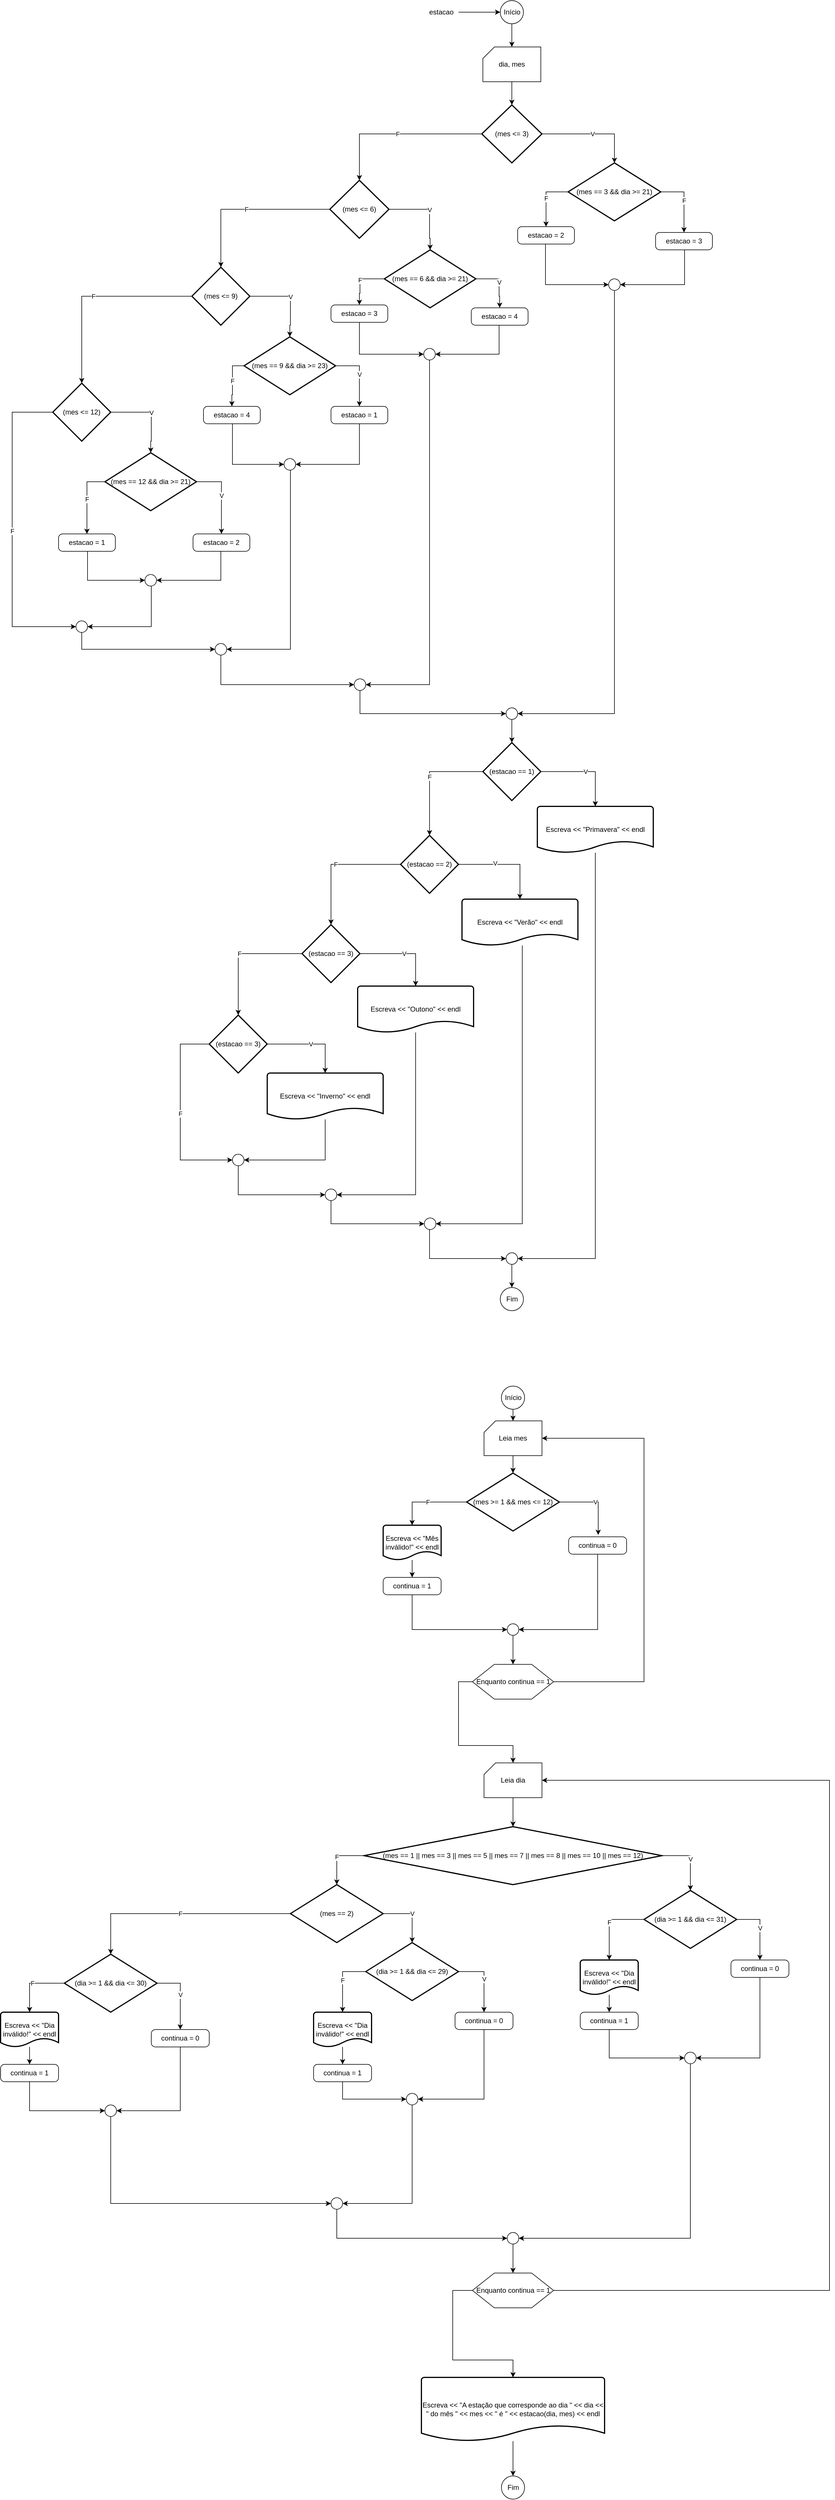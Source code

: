 <mxfile version="18.1.3" type="device"><diagram id="sGQNm37y4zjOrP0_KJq3" name="Página-1"><mxGraphModel dx="2389" dy="728" grid="1" gridSize="10" guides="1" tooltips="1" connect="1" arrows="1" fold="1" page="1" pageScale="1" pageWidth="827" pageHeight="1169" math="0" shadow="0"><root><mxCell id="0"/><mxCell id="1" parent="0"/><mxCell id="ELP5zqJg4Pqi_JSCuien-7" value="" style="edgeStyle=orthogonalEdgeStyle;rounded=0;orthogonalLoop=1;jettySize=auto;html=1;" edge="1" parent="1" source="ELP5zqJg4Pqi_JSCuien-1" target="ELP5zqJg4Pqi_JSCuien-4"><mxGeometry relative="1" as="geometry"/></mxCell><mxCell id="ELP5zqJg4Pqi_JSCuien-1" value="Início" style="verticalLabelPosition=middle;verticalAlign=middle;html=1;shape=mxgraph.flowchart.on-page_reference;labelPosition=center;align=center;" vertex="1" parent="1"><mxGeometry x="564" y="2450" width="40" height="40" as="geometry"/></mxCell><mxCell id="ELP5zqJg4Pqi_JSCuien-12" value="" style="edgeStyle=orthogonalEdgeStyle;rounded=0;orthogonalLoop=1;jettySize=auto;html=1;" edge="1" parent="1" source="ELP5zqJg4Pqi_JSCuien-4" target="ELP5zqJg4Pqi_JSCuien-11"><mxGeometry relative="1" as="geometry"/></mxCell><mxCell id="ELP5zqJg4Pqi_JSCuien-4" value="Leia mes" style="verticalLabelPosition=middle;verticalAlign=middle;html=1;shape=card;whiteSpace=wrap;size=20;arcSize=12;labelPosition=center;align=center;" vertex="1" parent="1"><mxGeometry x="534" y="2510" width="100" height="60" as="geometry"/></mxCell><mxCell id="ELP5zqJg4Pqi_JSCuien-29" value="V" style="edgeStyle=orthogonalEdgeStyle;rounded=0;orthogonalLoop=1;jettySize=auto;html=1;entryX=0.5;entryY=0;entryDx=0;entryDy=0;entryPerimeter=0;" edge="1" parent="1" source="ELP5zqJg4Pqi_JSCuien-5" target="ELP5zqJg4Pqi_JSCuien-28"><mxGeometry relative="1" as="geometry"><Array as="points"><mxPoint x="890" y="3260"/></Array></mxGeometry></mxCell><mxCell id="ELP5zqJg4Pqi_JSCuien-41" value="F" style="edgeStyle=orthogonalEdgeStyle;rounded=0;orthogonalLoop=1;jettySize=auto;html=1;entryX=0.5;entryY=0;entryDx=0;entryDy=0;entryPerimeter=0;" edge="1" parent="1" source="ELP5zqJg4Pqi_JSCuien-5" target="ELP5zqJg4Pqi_JSCuien-40"><mxGeometry relative="1" as="geometry"><Array as="points"><mxPoint x="280" y="3260"/></Array></mxGeometry></mxCell><mxCell id="ELP5zqJg4Pqi_JSCuien-5" value="(mes == 1 || mes == 3 || mes == 5 || mes == 7 || mes == 8 || mes == 10 || mes == 12)" style="strokeWidth=2;html=1;shape=mxgraph.flowchart.decision;whiteSpace=wrap;" vertex="1" parent="1"><mxGeometry x="327" y="3210" width="514" height="100" as="geometry"/></mxCell><mxCell id="ELP5zqJg4Pqi_JSCuien-14" value="F" style="edgeStyle=orthogonalEdgeStyle;rounded=0;orthogonalLoop=1;jettySize=auto;html=1;entryX=0.5;entryY=0;entryDx=0;entryDy=0;entryPerimeter=0;" edge="1" parent="1" source="ELP5zqJg4Pqi_JSCuien-11" target="ELP5zqJg4Pqi_JSCuien-13"><mxGeometry relative="1" as="geometry"/></mxCell><mxCell id="ELP5zqJg4Pqi_JSCuien-18" value="V" style="edgeStyle=orthogonalEdgeStyle;rounded=0;orthogonalLoop=1;jettySize=auto;html=1;entryX=0.51;entryY=-0.11;entryDx=0;entryDy=0;entryPerimeter=0;" edge="1" parent="1" source="ELP5zqJg4Pqi_JSCuien-11" target="ELP5zqJg4Pqi_JSCuien-17"><mxGeometry relative="1" as="geometry"/></mxCell><mxCell id="ELP5zqJg4Pqi_JSCuien-11" value="(mes &amp;gt;= 1 &amp;amp;&amp;amp; mes &amp;lt;= 12)" style="strokeWidth=2;html=1;shape=mxgraph.flowchart.decision;whiteSpace=wrap;" vertex="1" parent="1"><mxGeometry x="504" y="2600" width="160" height="100" as="geometry"/></mxCell><mxCell id="ELP5zqJg4Pqi_JSCuien-16" value="" style="edgeStyle=orthogonalEdgeStyle;rounded=0;orthogonalLoop=1;jettySize=auto;html=1;" edge="1" parent="1" source="ELP5zqJg4Pqi_JSCuien-13" target="ELP5zqJg4Pqi_JSCuien-15"><mxGeometry relative="1" as="geometry"/></mxCell><mxCell id="ELP5zqJg4Pqi_JSCuien-13" value="Escreva &amp;lt;&amp;lt; &quot;Mês inválido!&quot; &amp;lt;&amp;lt; endl" style="strokeWidth=2;html=1;shape=mxgraph.flowchart.document2;whiteSpace=wrap;size=0.25;" vertex="1" parent="1"><mxGeometry x="360" y="2690" width="100" height="60" as="geometry"/></mxCell><mxCell id="ELP5zqJg4Pqi_JSCuien-20" style="edgeStyle=orthogonalEdgeStyle;rounded=0;orthogonalLoop=1;jettySize=auto;html=1;entryX=0;entryY=0.5;entryDx=0;entryDy=0;entryPerimeter=0;" edge="1" parent="1" source="ELP5zqJg4Pqi_JSCuien-15" target="ELP5zqJg4Pqi_JSCuien-19"><mxGeometry relative="1" as="geometry"><Array as="points"><mxPoint x="410" y="2870"/></Array></mxGeometry></mxCell><mxCell id="ELP5zqJg4Pqi_JSCuien-15" value="continua = 1" style="rounded=1;whiteSpace=wrap;html=1;absoluteArcSize=1;arcSize=14;strokeWidth=1;" vertex="1" parent="1"><mxGeometry x="360" y="2780" width="100" height="30" as="geometry"/></mxCell><mxCell id="ELP5zqJg4Pqi_JSCuien-21" style="edgeStyle=orthogonalEdgeStyle;rounded=0;orthogonalLoop=1;jettySize=auto;html=1;entryX=1;entryY=0.5;entryDx=0;entryDy=0;entryPerimeter=0;" edge="1" parent="1" source="ELP5zqJg4Pqi_JSCuien-17" target="ELP5zqJg4Pqi_JSCuien-19"><mxGeometry relative="1" as="geometry"><Array as="points"><mxPoint x="730" y="2870"/></Array></mxGeometry></mxCell><mxCell id="ELP5zqJg4Pqi_JSCuien-17" value="continua = 0" style="rounded=1;whiteSpace=wrap;html=1;absoluteArcSize=1;arcSize=14;strokeWidth=1;" vertex="1" parent="1"><mxGeometry x="680" y="2710" width="100" height="30" as="geometry"/></mxCell><mxCell id="ELP5zqJg4Pqi_JSCuien-23" value="" style="edgeStyle=orthogonalEdgeStyle;rounded=0;orthogonalLoop=1;jettySize=auto;html=1;" edge="1" parent="1" source="ELP5zqJg4Pqi_JSCuien-19" target="ELP5zqJg4Pqi_JSCuien-22"><mxGeometry relative="1" as="geometry"/></mxCell><mxCell id="ELP5zqJg4Pqi_JSCuien-19" value="" style="verticalLabelPosition=bottom;verticalAlign=top;html=1;shape=mxgraph.flowchart.on-page_reference;" vertex="1" parent="1"><mxGeometry x="574" y="2860" width="20" height="20" as="geometry"/></mxCell><mxCell id="ELP5zqJg4Pqi_JSCuien-24" style="edgeStyle=orthogonalEdgeStyle;rounded=0;orthogonalLoop=1;jettySize=auto;html=1;entryX=1;entryY=0.5;entryDx=0;entryDy=0;entryPerimeter=0;" edge="1" parent="1" source="ELP5zqJg4Pqi_JSCuien-22" target="ELP5zqJg4Pqi_JSCuien-4"><mxGeometry relative="1" as="geometry"><Array as="points"><mxPoint x="810" y="2960"/><mxPoint x="810" y="2540"/></Array></mxGeometry></mxCell><mxCell id="ELP5zqJg4Pqi_JSCuien-26" style="edgeStyle=orthogonalEdgeStyle;rounded=0;orthogonalLoop=1;jettySize=auto;html=1;entryX=0.5;entryY=0;entryDx=0;entryDy=0;entryPerimeter=0;" edge="1" parent="1" source="ELP5zqJg4Pqi_JSCuien-22" target="ELP5zqJg4Pqi_JSCuien-25"><mxGeometry relative="1" as="geometry"><Array as="points"><mxPoint x="490" y="2960"/><mxPoint x="490" y="3070"/><mxPoint x="584" y="3070"/></Array></mxGeometry></mxCell><mxCell id="ELP5zqJg4Pqi_JSCuien-22" value="Enquanto continua == 1" style="verticalLabelPosition=middle;verticalAlign=middle;html=1;shape=hexagon;perimeter=hexagonPerimeter2;arcSize=6;size=0.27;labelPosition=center;align=center;" vertex="1" parent="1"><mxGeometry x="514" y="2930" width="140" height="60" as="geometry"/></mxCell><mxCell id="ELP5zqJg4Pqi_JSCuien-27" value="" style="edgeStyle=orthogonalEdgeStyle;rounded=0;orthogonalLoop=1;jettySize=auto;html=1;" edge="1" parent="1" source="ELP5zqJg4Pqi_JSCuien-25" target="ELP5zqJg4Pqi_JSCuien-5"><mxGeometry relative="1" as="geometry"/></mxCell><mxCell id="ELP5zqJg4Pqi_JSCuien-25" value="Leia dia" style="verticalLabelPosition=middle;verticalAlign=middle;html=1;shape=card;whiteSpace=wrap;size=20;arcSize=12;labelPosition=center;align=center;" vertex="1" parent="1"><mxGeometry x="534" y="3100" width="100" height="60" as="geometry"/></mxCell><mxCell id="ELP5zqJg4Pqi_JSCuien-35" value="V" style="edgeStyle=orthogonalEdgeStyle;rounded=0;orthogonalLoop=1;jettySize=auto;html=1;entryX=0.5;entryY=0;entryDx=0;entryDy=0;" edge="1" parent="1" source="ELP5zqJg4Pqi_JSCuien-28" target="ELP5zqJg4Pqi_JSCuien-34"><mxGeometry relative="1" as="geometry"><Array as="points"><mxPoint x="1010" y="3370"/></Array></mxGeometry></mxCell><mxCell id="ELP5zqJg4Pqi_JSCuien-36" value="F" style="edgeStyle=orthogonalEdgeStyle;rounded=0;orthogonalLoop=1;jettySize=auto;html=1;entryX=0.5;entryY=0;entryDx=0;entryDy=0;entryPerimeter=0;" edge="1" parent="1" source="ELP5zqJg4Pqi_JSCuien-28" target="ELP5zqJg4Pqi_JSCuien-30"><mxGeometry relative="1" as="geometry"/></mxCell><mxCell id="ELP5zqJg4Pqi_JSCuien-28" value="(dia &amp;gt;= 1 &amp;amp;&amp;amp; dia &amp;lt;= 31)" style="strokeWidth=2;html=1;shape=mxgraph.flowchart.decision;whiteSpace=wrap;" vertex="1" parent="1"><mxGeometry x="810" y="3320" width="160" height="100" as="geometry"/></mxCell><mxCell id="ELP5zqJg4Pqi_JSCuien-33" value="" style="edgeStyle=orthogonalEdgeStyle;rounded=0;orthogonalLoop=1;jettySize=auto;html=1;" edge="1" parent="1" source="ELP5zqJg4Pqi_JSCuien-30" target="ELP5zqJg4Pqi_JSCuien-32"><mxGeometry relative="1" as="geometry"/></mxCell><mxCell id="ELP5zqJg4Pqi_JSCuien-30" value="Escreva &amp;lt;&amp;lt; &quot;Dia inválido!&quot; &amp;lt;&amp;lt; endl" style="strokeWidth=2;html=1;shape=mxgraph.flowchart.document2;whiteSpace=wrap;size=0.25;" vertex="1" parent="1"><mxGeometry x="700" y="3440" width="100" height="60" as="geometry"/></mxCell><mxCell id="ELP5zqJg4Pqi_JSCuien-38" style="edgeStyle=orthogonalEdgeStyle;rounded=0;orthogonalLoop=1;jettySize=auto;html=1;entryX=0;entryY=0.5;entryDx=0;entryDy=0;entryPerimeter=0;" edge="1" parent="1" source="ELP5zqJg4Pqi_JSCuien-32" target="ELP5zqJg4Pqi_JSCuien-37"><mxGeometry relative="1" as="geometry"><Array as="points"><mxPoint x="750" y="3609"/></Array></mxGeometry></mxCell><mxCell id="ELP5zqJg4Pqi_JSCuien-32" value="continua = 1" style="rounded=1;whiteSpace=wrap;html=1;absoluteArcSize=1;arcSize=14;strokeWidth=1;" vertex="1" parent="1"><mxGeometry x="700" y="3530" width="100" height="30" as="geometry"/></mxCell><mxCell id="ELP5zqJg4Pqi_JSCuien-39" style="edgeStyle=orthogonalEdgeStyle;rounded=0;orthogonalLoop=1;jettySize=auto;html=1;entryX=1;entryY=0.5;entryDx=0;entryDy=0;entryPerimeter=0;" edge="1" parent="1" source="ELP5zqJg4Pqi_JSCuien-34" target="ELP5zqJg4Pqi_JSCuien-37"><mxGeometry relative="1" as="geometry"><Array as="points"><mxPoint x="1010" y="3609"/></Array></mxGeometry></mxCell><mxCell id="ELP5zqJg4Pqi_JSCuien-34" value="continua = 0" style="rounded=1;whiteSpace=wrap;html=1;absoluteArcSize=1;arcSize=14;strokeWidth=1;" vertex="1" parent="1"><mxGeometry x="960" y="3440" width="100" height="30" as="geometry"/></mxCell><mxCell id="ELP5zqJg4Pqi_JSCuien-71" style="edgeStyle=orthogonalEdgeStyle;rounded=0;orthogonalLoop=1;jettySize=auto;html=1;entryX=1;entryY=0.5;entryDx=0;entryDy=0;entryPerimeter=0;" edge="1" parent="1" source="ELP5zqJg4Pqi_JSCuien-37" target="ELP5zqJg4Pqi_JSCuien-70"><mxGeometry relative="1" as="geometry"><Array as="points"><mxPoint x="890" y="3920"/></Array></mxGeometry></mxCell><mxCell id="ELP5zqJg4Pqi_JSCuien-37" value="" style="verticalLabelPosition=bottom;verticalAlign=top;html=1;shape=mxgraph.flowchart.on-page_reference;" vertex="1" parent="1"><mxGeometry x="880" y="3599" width="20" height="20" as="geometry"/></mxCell><mxCell id="ELP5zqJg4Pqi_JSCuien-43" value="V" style="edgeStyle=orthogonalEdgeStyle;rounded=0;orthogonalLoop=1;jettySize=auto;html=1;entryX=0.5;entryY=0;entryDx=0;entryDy=0;entryPerimeter=0;" edge="1" parent="1" source="ELP5zqJg4Pqi_JSCuien-40" target="ELP5zqJg4Pqi_JSCuien-42"><mxGeometry relative="1" as="geometry"><Array as="points"><mxPoint x="410" y="3360"/></Array></mxGeometry></mxCell><mxCell id="ELP5zqJg4Pqi_JSCuien-56" value="F" style="edgeStyle=orthogonalEdgeStyle;rounded=0;orthogonalLoop=1;jettySize=auto;html=1;" edge="1" parent="1" source="ELP5zqJg4Pqi_JSCuien-40" target="ELP5zqJg4Pqi_JSCuien-55"><mxGeometry relative="1" as="geometry"/></mxCell><mxCell id="ELP5zqJg4Pqi_JSCuien-40" value="(mes == 2)" style="strokeWidth=2;html=1;shape=mxgraph.flowchart.decision;whiteSpace=wrap;" vertex="1" parent="1"><mxGeometry x="200" y="3310" width="160" height="100" as="geometry"/></mxCell><mxCell id="ELP5zqJg4Pqi_JSCuien-49" value="F" style="edgeStyle=orthogonalEdgeStyle;rounded=0;orthogonalLoop=1;jettySize=auto;html=1;entryX=0.5;entryY=0;entryDx=0;entryDy=0;entryPerimeter=0;" edge="1" parent="1" source="ELP5zqJg4Pqi_JSCuien-42" target="ELP5zqJg4Pqi_JSCuien-45"><mxGeometry relative="1" as="geometry"><Array as="points"><mxPoint x="290" y="3460"/></Array></mxGeometry></mxCell><mxCell id="ELP5zqJg4Pqi_JSCuien-51" value="V" style="edgeStyle=orthogonalEdgeStyle;rounded=0;orthogonalLoop=1;jettySize=auto;html=1;entryX=0.5;entryY=0;entryDx=0;entryDy=0;" edge="1" parent="1" source="ELP5zqJg4Pqi_JSCuien-42" target="ELP5zqJg4Pqi_JSCuien-50"><mxGeometry relative="1" as="geometry"><Array as="points"><mxPoint x="534" y="3460"/></Array></mxGeometry></mxCell><mxCell id="ELP5zqJg4Pqi_JSCuien-42" value="(dia &amp;gt;= 1 &amp;amp;&amp;amp; dia &amp;lt;= 29)" style="strokeWidth=2;html=1;shape=mxgraph.flowchart.decision;whiteSpace=wrap;" vertex="1" parent="1"><mxGeometry x="330" y="3410" width="160" height="100" as="geometry"/></mxCell><mxCell id="ELP5zqJg4Pqi_JSCuien-44" value="" style="edgeStyle=orthogonalEdgeStyle;rounded=0;orthogonalLoop=1;jettySize=auto;html=1;" edge="1" parent="1" source="ELP5zqJg4Pqi_JSCuien-45" target="ELP5zqJg4Pqi_JSCuien-46"><mxGeometry relative="1" as="geometry"/></mxCell><mxCell id="ELP5zqJg4Pqi_JSCuien-45" value="Escreva &amp;lt;&amp;lt; &quot;Dia inválido!&quot; &amp;lt;&amp;lt; endl" style="strokeWidth=2;html=1;shape=mxgraph.flowchart.document2;whiteSpace=wrap;size=0.25;" vertex="1" parent="1"><mxGeometry x="240" y="3530" width="100" height="60" as="geometry"/></mxCell><mxCell id="ELP5zqJg4Pqi_JSCuien-54" style="edgeStyle=orthogonalEdgeStyle;rounded=0;orthogonalLoop=1;jettySize=auto;html=1;entryX=0;entryY=0.5;entryDx=0;entryDy=0;entryPerimeter=0;" edge="1" parent="1" source="ELP5zqJg4Pqi_JSCuien-46" target="ELP5zqJg4Pqi_JSCuien-52"><mxGeometry relative="1" as="geometry"><Array as="points"><mxPoint x="290" y="3680"/></Array></mxGeometry></mxCell><mxCell id="ELP5zqJg4Pqi_JSCuien-46" value="continua = 1" style="rounded=1;whiteSpace=wrap;html=1;absoluteArcSize=1;arcSize=14;strokeWidth=1;" vertex="1" parent="1"><mxGeometry x="240" y="3620" width="100" height="30" as="geometry"/></mxCell><mxCell id="ELP5zqJg4Pqi_JSCuien-53" style="edgeStyle=orthogonalEdgeStyle;rounded=0;orthogonalLoop=1;jettySize=auto;html=1;entryX=1;entryY=0.5;entryDx=0;entryDy=0;entryPerimeter=0;" edge="1" parent="1" source="ELP5zqJg4Pqi_JSCuien-50" target="ELP5zqJg4Pqi_JSCuien-52"><mxGeometry relative="1" as="geometry"><Array as="points"><mxPoint x="534" y="3680"/></Array></mxGeometry></mxCell><mxCell id="ELP5zqJg4Pqi_JSCuien-50" value="continua = 0" style="rounded=1;whiteSpace=wrap;html=1;absoluteArcSize=1;arcSize=14;strokeWidth=1;" vertex="1" parent="1"><mxGeometry x="484" y="3530" width="100" height="30" as="geometry"/></mxCell><mxCell id="ELP5zqJg4Pqi_JSCuien-68" style="edgeStyle=orthogonalEdgeStyle;rounded=0;orthogonalLoop=1;jettySize=auto;html=1;entryX=1;entryY=0.5;entryDx=0;entryDy=0;entryPerimeter=0;" edge="1" parent="1" source="ELP5zqJg4Pqi_JSCuien-52" target="ELP5zqJg4Pqi_JSCuien-66"><mxGeometry relative="1" as="geometry"><Array as="points"><mxPoint x="410" y="3860"/></Array></mxGeometry></mxCell><mxCell id="ELP5zqJg4Pqi_JSCuien-52" value="" style="verticalLabelPosition=bottom;verticalAlign=top;html=1;shape=mxgraph.flowchart.on-page_reference;" vertex="1" parent="1"><mxGeometry x="400" y="3670" width="20" height="20" as="geometry"/></mxCell><mxCell id="ELP5zqJg4Pqi_JSCuien-58" value="V" style="edgeStyle=orthogonalEdgeStyle;rounded=0;orthogonalLoop=1;jettySize=auto;html=1;entryX=0.5;entryY=0;entryDx=0;entryDy=0;" edge="1" parent="1" source="ELP5zqJg4Pqi_JSCuien-55" target="ELP5zqJg4Pqi_JSCuien-57"><mxGeometry relative="1" as="geometry"><Array as="points"><mxPoint x="10" y="3480"/></Array></mxGeometry></mxCell><mxCell id="ELP5zqJg4Pqi_JSCuien-62" value="F" style="edgeStyle=orthogonalEdgeStyle;rounded=0;orthogonalLoop=1;jettySize=auto;html=1;entryX=0.5;entryY=0;entryDx=0;entryDy=0;entryPerimeter=0;" edge="1" parent="1" source="ELP5zqJg4Pqi_JSCuien-55" target="ELP5zqJg4Pqi_JSCuien-60"><mxGeometry relative="1" as="geometry"/></mxCell><mxCell id="ELP5zqJg4Pqi_JSCuien-55" value="(dia &amp;gt;= 1 &amp;amp;&amp;amp; dia &amp;lt;= 30)" style="strokeWidth=2;html=1;shape=mxgraph.flowchart.decision;whiteSpace=wrap;" vertex="1" parent="1"><mxGeometry x="-190" y="3430" width="160" height="100" as="geometry"/></mxCell><mxCell id="ELP5zqJg4Pqi_JSCuien-64" style="edgeStyle=orthogonalEdgeStyle;rounded=0;orthogonalLoop=1;jettySize=auto;html=1;entryX=1;entryY=0.5;entryDx=0;entryDy=0;entryPerimeter=0;" edge="1" parent="1" source="ELP5zqJg4Pqi_JSCuien-57" target="ELP5zqJg4Pqi_JSCuien-63"><mxGeometry relative="1" as="geometry"><Array as="points"><mxPoint x="10" y="3700"/></Array></mxGeometry></mxCell><mxCell id="ELP5zqJg4Pqi_JSCuien-57" value="continua = 0" style="rounded=1;whiteSpace=wrap;html=1;absoluteArcSize=1;arcSize=14;strokeWidth=1;" vertex="1" parent="1"><mxGeometry x="-40" y="3560" width="100" height="30" as="geometry"/></mxCell><mxCell id="ELP5zqJg4Pqi_JSCuien-59" value="" style="edgeStyle=orthogonalEdgeStyle;rounded=0;orthogonalLoop=1;jettySize=auto;html=1;" edge="1" parent="1" source="ELP5zqJg4Pqi_JSCuien-60" target="ELP5zqJg4Pqi_JSCuien-61"><mxGeometry relative="1" as="geometry"/></mxCell><mxCell id="ELP5zqJg4Pqi_JSCuien-60" value="Escreva &amp;lt;&amp;lt; &quot;Dia inválido!&quot; &amp;lt;&amp;lt; endl" style="strokeWidth=2;html=1;shape=mxgraph.flowchart.document2;whiteSpace=wrap;size=0.25;" vertex="1" parent="1"><mxGeometry x="-300" y="3530" width="100" height="60" as="geometry"/></mxCell><mxCell id="ELP5zqJg4Pqi_JSCuien-65" style="edgeStyle=orthogonalEdgeStyle;rounded=0;orthogonalLoop=1;jettySize=auto;html=1;entryX=0;entryY=0.5;entryDx=0;entryDy=0;entryPerimeter=0;" edge="1" parent="1" source="ELP5zqJg4Pqi_JSCuien-61" target="ELP5zqJg4Pqi_JSCuien-63"><mxGeometry relative="1" as="geometry"><Array as="points"><mxPoint x="-250" y="3700"/></Array></mxGeometry></mxCell><mxCell id="ELP5zqJg4Pqi_JSCuien-61" value="continua = 1" style="rounded=1;whiteSpace=wrap;html=1;absoluteArcSize=1;arcSize=14;strokeWidth=1;" vertex="1" parent="1"><mxGeometry x="-300" y="3620" width="100" height="30" as="geometry"/></mxCell><mxCell id="ELP5zqJg4Pqi_JSCuien-69" style="edgeStyle=orthogonalEdgeStyle;rounded=0;orthogonalLoop=1;jettySize=auto;html=1;entryX=0;entryY=0.5;entryDx=0;entryDy=0;entryPerimeter=0;" edge="1" parent="1" source="ELP5zqJg4Pqi_JSCuien-63" target="ELP5zqJg4Pqi_JSCuien-66"><mxGeometry relative="1" as="geometry"><Array as="points"><mxPoint x="-110" y="3860"/></Array></mxGeometry></mxCell><mxCell id="ELP5zqJg4Pqi_JSCuien-63" value="" style="verticalLabelPosition=bottom;verticalAlign=top;html=1;shape=mxgraph.flowchart.on-page_reference;" vertex="1" parent="1"><mxGeometry x="-120" y="3690" width="20" height="20" as="geometry"/></mxCell><mxCell id="ELP5zqJg4Pqi_JSCuien-72" style="edgeStyle=orthogonalEdgeStyle;rounded=0;orthogonalLoop=1;jettySize=auto;html=1;entryX=0;entryY=0.5;entryDx=0;entryDy=0;entryPerimeter=0;" edge="1" parent="1" source="ELP5zqJg4Pqi_JSCuien-66" target="ELP5zqJg4Pqi_JSCuien-70"><mxGeometry relative="1" as="geometry"><Array as="points"><mxPoint x="280" y="3920"/></Array></mxGeometry></mxCell><mxCell id="ELP5zqJg4Pqi_JSCuien-66" value="" style="verticalLabelPosition=bottom;verticalAlign=top;html=1;shape=mxgraph.flowchart.on-page_reference;" vertex="1" parent="1"><mxGeometry x="270" y="3850" width="20" height="20" as="geometry"/></mxCell><mxCell id="ELP5zqJg4Pqi_JSCuien-76" value="" style="edgeStyle=orthogonalEdgeStyle;rounded=0;orthogonalLoop=1;jettySize=auto;html=1;" edge="1" parent="1" source="ELP5zqJg4Pqi_JSCuien-70" target="ELP5zqJg4Pqi_JSCuien-75"><mxGeometry relative="1" as="geometry"/></mxCell><mxCell id="ELP5zqJg4Pqi_JSCuien-70" value="" style="verticalLabelPosition=bottom;verticalAlign=top;html=1;shape=mxgraph.flowchart.on-page_reference;" vertex="1" parent="1"><mxGeometry x="574" y="3910" width="20" height="20" as="geometry"/></mxCell><mxCell id="ELP5zqJg4Pqi_JSCuien-80" value="" style="edgeStyle=orthogonalEdgeStyle;rounded=0;orthogonalLoop=1;jettySize=auto;html=1;" edge="1" parent="1" source="ELP5zqJg4Pqi_JSCuien-73" target="ELP5zqJg4Pqi_JSCuien-79"><mxGeometry relative="1" as="geometry"/></mxCell><mxCell id="ELP5zqJg4Pqi_JSCuien-73" value="Escreva &amp;lt;&amp;lt; &quot;A estação que corresponde ao dia &quot; &amp;lt;&amp;lt; dia &amp;lt;&amp;lt; &quot; do mês &quot; &amp;lt;&amp;lt; mes &amp;lt;&amp;lt; &quot; é &quot; &amp;lt;&amp;lt; estacao(dia, mes) &amp;lt;&amp;lt; endl" style="strokeWidth=2;html=1;shape=mxgraph.flowchart.document2;whiteSpace=wrap;size=0.25;" vertex="1" parent="1"><mxGeometry x="426" y="4160" width="316" height="110" as="geometry"/></mxCell><mxCell id="ELP5zqJg4Pqi_JSCuien-77" style="edgeStyle=orthogonalEdgeStyle;rounded=0;orthogonalLoop=1;jettySize=auto;html=1;entryX=1;entryY=0.5;entryDx=0;entryDy=0;entryPerimeter=0;" edge="1" parent="1" source="ELP5zqJg4Pqi_JSCuien-75" target="ELP5zqJg4Pqi_JSCuien-25"><mxGeometry relative="1" as="geometry"><Array as="points"><mxPoint x="1130" y="4010"/><mxPoint x="1130" y="3130"/></Array></mxGeometry></mxCell><mxCell id="ELP5zqJg4Pqi_JSCuien-78" style="edgeStyle=orthogonalEdgeStyle;rounded=0;orthogonalLoop=1;jettySize=auto;html=1;entryX=0.5;entryY=0;entryDx=0;entryDy=0;entryPerimeter=0;" edge="1" parent="1" source="ELP5zqJg4Pqi_JSCuien-75" target="ELP5zqJg4Pqi_JSCuien-73"><mxGeometry relative="1" as="geometry"><Array as="points"><mxPoint x="480" y="4010"/><mxPoint x="480" y="4130"/><mxPoint x="584" y="4130"/></Array></mxGeometry></mxCell><mxCell id="ELP5zqJg4Pqi_JSCuien-75" value="Enquanto continua == 1" style="verticalLabelPosition=middle;verticalAlign=middle;html=1;shape=hexagon;perimeter=hexagonPerimeter2;arcSize=6;size=0.27;labelPosition=center;align=center;" vertex="1" parent="1"><mxGeometry x="514" y="3980" width="140" height="60" as="geometry"/></mxCell><mxCell id="ELP5zqJg4Pqi_JSCuien-79" value="Fim" style="verticalLabelPosition=middle;verticalAlign=middle;html=1;shape=mxgraph.flowchart.on-page_reference;labelPosition=center;align=center;" vertex="1" parent="1"><mxGeometry x="564" y="4330" width="40" height="40" as="geometry"/></mxCell><mxCell id="ELP5zqJg4Pqi_JSCuien-85" value="" style="edgeStyle=orthogonalEdgeStyle;rounded=0;orthogonalLoop=1;jettySize=auto;html=1;" edge="1" parent="1" source="ELP5zqJg4Pqi_JSCuien-81" target="ELP5zqJg4Pqi_JSCuien-84"><mxGeometry relative="1" as="geometry"/></mxCell><mxCell id="ELP5zqJg4Pqi_JSCuien-81" value="Início" style="verticalLabelPosition=middle;verticalAlign=middle;html=1;shape=mxgraph.flowchart.on-page_reference;labelPosition=center;align=center;" vertex="1" parent="1"><mxGeometry x="562" y="60" width="40" height="40" as="geometry"/></mxCell><mxCell id="ELP5zqJg4Pqi_JSCuien-83" value="" style="edgeStyle=orthogonalEdgeStyle;rounded=0;orthogonalLoop=1;jettySize=auto;html=1;" edge="1" parent="1" source="ELP5zqJg4Pqi_JSCuien-82" target="ELP5zqJg4Pqi_JSCuien-81"><mxGeometry relative="1" as="geometry"/></mxCell><mxCell id="ELP5zqJg4Pqi_JSCuien-82" value="estacao" style="text;html=1;align=center;verticalAlign=middle;resizable=0;points=[];autosize=1;strokeColor=none;fillColor=none;" vertex="1" parent="1"><mxGeometry x="430" y="70" width="60" height="20" as="geometry"/></mxCell><mxCell id="ELP5zqJg4Pqi_JSCuien-87" value="" style="edgeStyle=orthogonalEdgeStyle;rounded=0;orthogonalLoop=1;jettySize=auto;html=1;" edge="1" parent="1" source="ELP5zqJg4Pqi_JSCuien-84"><mxGeometry relative="1" as="geometry"><mxPoint x="582" y="240" as="targetPoint"/></mxGeometry></mxCell><mxCell id="ELP5zqJg4Pqi_JSCuien-84" value="dia, mes" style="verticalLabelPosition=middle;verticalAlign=middle;html=1;shape=card;whiteSpace=wrap;size=20;arcSize=12;labelPosition=center;align=center;" vertex="1" parent="1"><mxGeometry x="532" y="140" width="100" height="60" as="geometry"/></mxCell><mxCell id="ELP5zqJg4Pqi_JSCuien-104" value="V" style="edgeStyle=orthogonalEdgeStyle;rounded=0;orthogonalLoop=1;jettySize=auto;html=1;entryX=0.5;entryY=0;entryDx=0;entryDy=0;entryPerimeter=0;" edge="1" parent="1" source="ELP5zqJg4Pqi_JSCuien-95" target="ELP5zqJg4Pqi_JSCuien-103"><mxGeometry relative="1" as="geometry"/></mxCell><mxCell id="ELP5zqJg4Pqi_JSCuien-109" value="F" style="edgeStyle=orthogonalEdgeStyle;rounded=0;orthogonalLoop=1;jettySize=auto;html=1;entryX=0.5;entryY=0;entryDx=0;entryDy=0;entryPerimeter=0;" edge="1" parent="1" source="ELP5zqJg4Pqi_JSCuien-95" target="ELP5zqJg4Pqi_JSCuien-108"><mxGeometry relative="1" as="geometry"/></mxCell><mxCell id="ELP5zqJg4Pqi_JSCuien-95" value="(mes &amp;lt;= 3)" style="strokeWidth=2;html=1;shape=mxgraph.flowchart.decision;whiteSpace=wrap;" vertex="1" parent="1"><mxGeometry x="530.13" y="240" width="103.75" height="100" as="geometry"/></mxCell><mxCell id="ELP5zqJg4Pqi_JSCuien-158" style="edgeStyle=orthogonalEdgeStyle;rounded=0;orthogonalLoop=1;jettySize=auto;html=1;entryX=0;entryY=0.5;entryDx=0;entryDy=0;entryPerimeter=0;" edge="1" parent="1" source="ELP5zqJg4Pqi_JSCuien-99" target="ELP5zqJg4Pqi_JSCuien-156"><mxGeometry relative="1" as="geometry"><Array as="points"><mxPoint x="640" y="550"/></Array></mxGeometry></mxCell><mxCell id="ELP5zqJg4Pqi_JSCuien-99" value="estacao = 2" style="rounded=1;whiteSpace=wrap;html=1;absoluteArcSize=1;arcSize=14;strokeWidth=1;" vertex="1" parent="1"><mxGeometry x="592" y="450" width="98" height="30" as="geometry"/></mxCell><mxCell id="ELP5zqJg4Pqi_JSCuien-105" value="F" style="edgeStyle=orthogonalEdgeStyle;rounded=0;orthogonalLoop=1;jettySize=auto;html=1;" edge="1" parent="1" source="ELP5zqJg4Pqi_JSCuien-103" target="ELP5zqJg4Pqi_JSCuien-99"><mxGeometry relative="1" as="geometry"><Array as="points"><mxPoint x="641" y="390"/></Array></mxGeometry></mxCell><mxCell id="ELP5zqJg4Pqi_JSCuien-107" value="F" style="edgeStyle=orthogonalEdgeStyle;rounded=0;orthogonalLoop=1;jettySize=auto;html=1;entryX=0.5;entryY=0;entryDx=0;entryDy=0;" edge="1" parent="1" source="ELP5zqJg4Pqi_JSCuien-103" target="ELP5zqJg4Pqi_JSCuien-106"><mxGeometry relative="1" as="geometry"><Array as="points"><mxPoint x="879" y="390"/></Array></mxGeometry></mxCell><mxCell id="ELP5zqJg4Pqi_JSCuien-103" value="(mes == 3 &amp;amp;&amp;amp; dia &amp;gt;= 21)" style="strokeWidth=2;html=1;shape=mxgraph.flowchart.decision;whiteSpace=wrap;" vertex="1" parent="1"><mxGeometry x="679" y="340" width="160" height="100" as="geometry"/></mxCell><mxCell id="ELP5zqJg4Pqi_JSCuien-157" style="edgeStyle=orthogonalEdgeStyle;rounded=0;orthogonalLoop=1;jettySize=auto;html=1;entryX=1;entryY=0.5;entryDx=0;entryDy=0;entryPerimeter=0;" edge="1" parent="1" source="ELP5zqJg4Pqi_JSCuien-106" target="ELP5zqJg4Pqi_JSCuien-156"><mxGeometry relative="1" as="geometry"><Array as="points"><mxPoint x="880" y="550"/></Array></mxGeometry></mxCell><mxCell id="ELP5zqJg4Pqi_JSCuien-106" value="estacao = 3" style="rounded=1;whiteSpace=wrap;html=1;absoluteArcSize=1;arcSize=14;strokeWidth=1;" vertex="1" parent="1"><mxGeometry x="830" y="460" width="98" height="30" as="geometry"/></mxCell><mxCell id="ELP5zqJg4Pqi_JSCuien-114" value="V" style="edgeStyle=orthogonalEdgeStyle;rounded=0;orthogonalLoop=1;jettySize=auto;html=1;entryX=0.5;entryY=0;entryDx=0;entryDy=0;entryPerimeter=0;" edge="1" parent="1" source="ELP5zqJg4Pqi_JSCuien-108" target="ELP5zqJg4Pqi_JSCuien-112"><mxGeometry relative="1" as="geometry"><Array as="points"><mxPoint x="440" y="420"/><mxPoint x="440" y="470"/><mxPoint x="441" y="470"/></Array></mxGeometry></mxCell><mxCell id="ELP5zqJg4Pqi_JSCuien-119" value="F" style="edgeStyle=orthogonalEdgeStyle;rounded=0;orthogonalLoop=1;jettySize=auto;html=1;entryX=0.5;entryY=0;entryDx=0;entryDy=0;entryPerimeter=0;" edge="1" parent="1" source="ELP5zqJg4Pqi_JSCuien-108" target="ELP5zqJg4Pqi_JSCuien-118"><mxGeometry relative="1" as="geometry"/></mxCell><mxCell id="ELP5zqJg4Pqi_JSCuien-108" value="(mes &amp;lt;= 6)" style="strokeWidth=2;html=1;shape=mxgraph.flowchart.decision;whiteSpace=wrap;" vertex="1" parent="1"><mxGeometry x="268" y="370" width="102" height="100" as="geometry"/></mxCell><mxCell id="ELP5zqJg4Pqi_JSCuien-150" style="edgeStyle=orthogonalEdgeStyle;rounded=0;orthogonalLoop=1;jettySize=auto;html=1;entryX=0;entryY=0.5;entryDx=0;entryDy=0;entryPerimeter=0;" edge="1" parent="1" source="ELP5zqJg4Pqi_JSCuien-110" target="ELP5zqJg4Pqi_JSCuien-147"><mxGeometry relative="1" as="geometry"><Array as="points"><mxPoint x="319" y="670"/></Array></mxGeometry></mxCell><mxCell id="ELP5zqJg4Pqi_JSCuien-110" value="estacao = 3" style="rounded=1;whiteSpace=wrap;html=1;absoluteArcSize=1;arcSize=14;strokeWidth=1;" vertex="1" parent="1"><mxGeometry x="270" y="585" width="98" height="30" as="geometry"/></mxCell><mxCell id="ELP5zqJg4Pqi_JSCuien-115" value="F" style="edgeStyle=orthogonalEdgeStyle;rounded=0;orthogonalLoop=1;jettySize=auto;html=1;entryX=0.5;entryY=0;entryDx=0;entryDy=0;" edge="1" parent="1" source="ELP5zqJg4Pqi_JSCuien-112" target="ELP5zqJg4Pqi_JSCuien-110"><mxGeometry relative="1" as="geometry"><Array as="points"><mxPoint x="320" y="540"/><mxPoint x="320" y="565"/><mxPoint x="319" y="565"/></Array></mxGeometry></mxCell><mxCell id="ELP5zqJg4Pqi_JSCuien-117" value="V" style="edgeStyle=orthogonalEdgeStyle;rounded=0;orthogonalLoop=1;jettySize=auto;html=1;entryX=0.5;entryY=0;entryDx=0;entryDy=0;" edge="1" parent="1" source="ELP5zqJg4Pqi_JSCuien-112" target="ELP5zqJg4Pqi_JSCuien-116"><mxGeometry relative="1" as="geometry"><Array as="points"><mxPoint x="560" y="540"/><mxPoint x="560" y="570"/><mxPoint x="561" y="570"/></Array></mxGeometry></mxCell><mxCell id="ELP5zqJg4Pqi_JSCuien-112" value="(mes == 6 &amp;amp;&amp;amp; dia &amp;gt;= 21)" style="strokeWidth=2;html=1;shape=mxgraph.flowchart.decision;whiteSpace=wrap;" vertex="1" parent="1"><mxGeometry x="362" y="490" width="158" height="100" as="geometry"/></mxCell><mxCell id="ELP5zqJg4Pqi_JSCuien-149" style="edgeStyle=orthogonalEdgeStyle;rounded=0;orthogonalLoop=1;jettySize=auto;html=1;entryX=1;entryY=0.5;entryDx=0;entryDy=0;entryPerimeter=0;" edge="1" parent="1" source="ELP5zqJg4Pqi_JSCuien-116" target="ELP5zqJg4Pqi_JSCuien-147"><mxGeometry relative="1" as="geometry"><Array as="points"><mxPoint x="560" y="670"/></Array></mxGeometry></mxCell><mxCell id="ELP5zqJg4Pqi_JSCuien-116" value="estacao = 4" style="rounded=1;whiteSpace=wrap;html=1;absoluteArcSize=1;arcSize=14;strokeWidth=1;" vertex="1" parent="1"><mxGeometry x="512" y="590" width="98" height="30" as="geometry"/></mxCell><mxCell id="ELP5zqJg4Pqi_JSCuien-121" value="V" style="edgeStyle=orthogonalEdgeStyle;rounded=0;orthogonalLoop=1;jettySize=auto;html=1;" edge="1" parent="1" source="ELP5zqJg4Pqi_JSCuien-118" target="ELP5zqJg4Pqi_JSCuien-120"><mxGeometry relative="1" as="geometry"><Array as="points"><mxPoint x="200" y="570"/><mxPoint x="200" y="620"/><mxPoint x="199" y="620"/></Array></mxGeometry></mxCell><mxCell id="ELP5zqJg4Pqi_JSCuien-128" value="F" style="edgeStyle=orthogonalEdgeStyle;rounded=0;orthogonalLoop=1;jettySize=auto;html=1;" edge="1" parent="1" source="ELP5zqJg4Pqi_JSCuien-118" target="ELP5zqJg4Pqi_JSCuien-127"><mxGeometry relative="1" as="geometry"/></mxCell><mxCell id="ELP5zqJg4Pqi_JSCuien-118" value="(mes &amp;lt;= 9)" style="strokeWidth=2;html=1;shape=mxgraph.flowchart.decision;whiteSpace=wrap;" vertex="1" parent="1"><mxGeometry x="30" y="520" width="100" height="100" as="geometry"/></mxCell><mxCell id="ELP5zqJg4Pqi_JSCuien-123" value="V" style="edgeStyle=orthogonalEdgeStyle;rounded=0;orthogonalLoop=1;jettySize=auto;html=1;entryX=0.5;entryY=0;entryDx=0;entryDy=0;" edge="1" parent="1" source="ELP5zqJg4Pqi_JSCuien-120" target="ELP5zqJg4Pqi_JSCuien-122"><mxGeometry relative="1" as="geometry"><Array as="points"><mxPoint x="319" y="690"/></Array></mxGeometry></mxCell><mxCell id="ELP5zqJg4Pqi_JSCuien-126" value="F" style="edgeStyle=orthogonalEdgeStyle;rounded=0;orthogonalLoop=1;jettySize=auto;html=1;entryX=0.5;entryY=0;entryDx=0;entryDy=0;" edge="1" parent="1"><mxGeometry relative="1" as="geometry"><mxPoint x="120" y="690" as="sourcePoint"/><mxPoint x="99" y="760" as="targetPoint"/><Array as="points"><mxPoint x="100" y="690"/><mxPoint x="100" y="740"/><mxPoint x="99" y="740"/></Array></mxGeometry></mxCell><mxCell id="ELP5zqJg4Pqi_JSCuien-120" value="(mes == 9 &amp;amp;&amp;amp; dia &amp;gt;= 23)" style="strokeWidth=2;html=1;shape=mxgraph.flowchart.decision;whiteSpace=wrap;" vertex="1" parent="1"><mxGeometry x="120" y="640" width="158" height="100" as="geometry"/></mxCell><mxCell id="ELP5zqJg4Pqi_JSCuien-144" style="edgeStyle=orthogonalEdgeStyle;rounded=0;orthogonalLoop=1;jettySize=auto;html=1;entryX=1;entryY=0.5;entryDx=0;entryDy=0;entryPerimeter=0;" edge="1" parent="1" source="ELP5zqJg4Pqi_JSCuien-122" target="ELP5zqJg4Pqi_JSCuien-143"><mxGeometry relative="1" as="geometry"><Array as="points"><mxPoint x="319" y="860"/></Array></mxGeometry></mxCell><mxCell id="ELP5zqJg4Pqi_JSCuien-122" value="estacao = 1" style="rounded=1;whiteSpace=wrap;html=1;absoluteArcSize=1;arcSize=14;strokeWidth=1;" vertex="1" parent="1"><mxGeometry x="270" y="760" width="98" height="30" as="geometry"/></mxCell><mxCell id="ELP5zqJg4Pqi_JSCuien-145" style="edgeStyle=orthogonalEdgeStyle;rounded=0;orthogonalLoop=1;jettySize=auto;html=1;entryX=0;entryY=0.5;entryDx=0;entryDy=0;entryPerimeter=0;" edge="1" parent="1" source="ELP5zqJg4Pqi_JSCuien-125" target="ELP5zqJg4Pqi_JSCuien-143"><mxGeometry relative="1" as="geometry"><Array as="points"><mxPoint x="100" y="860"/></Array></mxGeometry></mxCell><mxCell id="ELP5zqJg4Pqi_JSCuien-125" value="estacao = 4" style="rounded=1;whiteSpace=wrap;html=1;absoluteArcSize=1;arcSize=14;strokeWidth=1;" vertex="1" parent="1"><mxGeometry x="50" y="760" width="98" height="30" as="geometry"/></mxCell><mxCell id="ELP5zqJg4Pqi_JSCuien-130" value="V" style="edgeStyle=orthogonalEdgeStyle;rounded=0;orthogonalLoop=1;jettySize=auto;html=1;entryX=0.5;entryY=0;entryDx=0;entryDy=0;entryPerimeter=0;" edge="1" parent="1" source="ELP5zqJg4Pqi_JSCuien-127" target="ELP5zqJg4Pqi_JSCuien-129"><mxGeometry relative="1" as="geometry"><Array as="points"><mxPoint x="-40" y="770"/><mxPoint x="-40" y="820"/><mxPoint x="-41" y="820"/></Array></mxGeometry></mxCell><mxCell id="ELP5zqJg4Pqi_JSCuien-140" value="F" style="edgeStyle=orthogonalEdgeStyle;rounded=0;orthogonalLoop=1;jettySize=auto;html=1;entryX=0;entryY=0.5;entryDx=0;entryDy=0;entryPerimeter=0;" edge="1" parent="1" source="ELP5zqJg4Pqi_JSCuien-127" target="ELP5zqJg4Pqi_JSCuien-138"><mxGeometry relative="1" as="geometry"><Array as="points"><mxPoint x="-280" y="770"/><mxPoint x="-280" y="1140"/></Array></mxGeometry></mxCell><mxCell id="ELP5zqJg4Pqi_JSCuien-127" value="(mes &amp;lt;= 12)" style="strokeWidth=2;html=1;shape=mxgraph.flowchart.decision;whiteSpace=wrap;" vertex="1" parent="1"><mxGeometry x="-210" y="720" width="100" height="100" as="geometry"/></mxCell><mxCell id="ELP5zqJg4Pqi_JSCuien-132" value="V" style="edgeStyle=orthogonalEdgeStyle;rounded=0;orthogonalLoop=1;jettySize=auto;html=1;entryX=0.5;entryY=0;entryDx=0;entryDy=0;" edge="1" parent="1" source="ELP5zqJg4Pqi_JSCuien-129" target="ELP5zqJg4Pqi_JSCuien-131"><mxGeometry relative="1" as="geometry"><Array as="points"><mxPoint x="81" y="890"/></Array></mxGeometry></mxCell><mxCell id="ELP5zqJg4Pqi_JSCuien-134" value="F" style="edgeStyle=orthogonalEdgeStyle;rounded=0;orthogonalLoop=1;jettySize=auto;html=1;" edge="1" parent="1" source="ELP5zqJg4Pqi_JSCuien-129" target="ELP5zqJg4Pqi_JSCuien-133"><mxGeometry relative="1" as="geometry"><Array as="points"><mxPoint x="-151" y="890"/></Array></mxGeometry></mxCell><mxCell id="ELP5zqJg4Pqi_JSCuien-129" value="(mes == 12 &amp;amp;&amp;amp; dia &amp;gt;= 21)" style="strokeWidth=2;html=1;shape=mxgraph.flowchart.decision;whiteSpace=wrap;" vertex="1" parent="1"><mxGeometry x="-120" y="840" width="158" height="100" as="geometry"/></mxCell><mxCell id="ELP5zqJg4Pqi_JSCuien-137" style="edgeStyle=orthogonalEdgeStyle;rounded=0;orthogonalLoop=1;jettySize=auto;html=1;entryX=1;entryY=0.5;entryDx=0;entryDy=0;entryPerimeter=0;" edge="1" parent="1" source="ELP5zqJg4Pqi_JSCuien-131" target="ELP5zqJg4Pqi_JSCuien-135"><mxGeometry relative="1" as="geometry"><Array as="points"><mxPoint x="80" y="1060"/></Array></mxGeometry></mxCell><mxCell id="ELP5zqJg4Pqi_JSCuien-131" value="estacao = 2" style="rounded=1;whiteSpace=wrap;html=1;absoluteArcSize=1;arcSize=14;strokeWidth=1;" vertex="1" parent="1"><mxGeometry x="32" y="980" width="98" height="30" as="geometry"/></mxCell><mxCell id="ELP5zqJg4Pqi_JSCuien-136" style="edgeStyle=orthogonalEdgeStyle;rounded=0;orthogonalLoop=1;jettySize=auto;html=1;entryX=0;entryY=0.5;entryDx=0;entryDy=0;entryPerimeter=0;" edge="1" parent="1" source="ELP5zqJg4Pqi_JSCuien-133" target="ELP5zqJg4Pqi_JSCuien-135"><mxGeometry relative="1" as="geometry"><Array as="points"><mxPoint x="-150" y="1060"/></Array></mxGeometry></mxCell><mxCell id="ELP5zqJg4Pqi_JSCuien-133" value="estacao = 1" style="rounded=1;whiteSpace=wrap;html=1;absoluteArcSize=1;arcSize=14;strokeWidth=1;" vertex="1" parent="1"><mxGeometry x="-200" y="980" width="98" height="30" as="geometry"/></mxCell><mxCell id="ELP5zqJg4Pqi_JSCuien-139" style="edgeStyle=orthogonalEdgeStyle;rounded=0;orthogonalLoop=1;jettySize=auto;html=1;entryX=1;entryY=0.5;entryDx=0;entryDy=0;entryPerimeter=0;" edge="1" parent="1" source="ELP5zqJg4Pqi_JSCuien-135" target="ELP5zqJg4Pqi_JSCuien-138"><mxGeometry relative="1" as="geometry"><Array as="points"><mxPoint x="-40" y="1140"/></Array></mxGeometry></mxCell><mxCell id="ELP5zqJg4Pqi_JSCuien-135" value="" style="verticalLabelPosition=bottom;verticalAlign=top;html=1;shape=mxgraph.flowchart.on-page_reference;" vertex="1" parent="1"><mxGeometry x="-51" y="1050" width="20" height="20" as="geometry"/></mxCell><mxCell id="ELP5zqJg4Pqi_JSCuien-142" style="edgeStyle=orthogonalEdgeStyle;rounded=0;orthogonalLoop=1;jettySize=auto;html=1;entryX=0;entryY=0.5;entryDx=0;entryDy=0;entryPerimeter=0;" edge="1" parent="1" source="ELP5zqJg4Pqi_JSCuien-138" target="ELP5zqJg4Pqi_JSCuien-141"><mxGeometry relative="1" as="geometry"><Array as="points"><mxPoint x="-160" y="1179"/></Array></mxGeometry></mxCell><mxCell id="ELP5zqJg4Pqi_JSCuien-138" value="" style="verticalLabelPosition=bottom;verticalAlign=top;html=1;shape=mxgraph.flowchart.on-page_reference;" vertex="1" parent="1"><mxGeometry x="-170" y="1130" width="20" height="20" as="geometry"/></mxCell><mxCell id="ELP5zqJg4Pqi_JSCuien-155" style="edgeStyle=orthogonalEdgeStyle;rounded=0;orthogonalLoop=1;jettySize=auto;html=1;entryX=0;entryY=0.5;entryDx=0;entryDy=0;entryPerimeter=0;" edge="1" parent="1" source="ELP5zqJg4Pqi_JSCuien-141" target="ELP5zqJg4Pqi_JSCuien-153"><mxGeometry relative="1" as="geometry"><Array as="points"><mxPoint x="80" y="1240"/></Array></mxGeometry></mxCell><mxCell id="ELP5zqJg4Pqi_JSCuien-141" value="" style="verticalLabelPosition=bottom;verticalAlign=top;html=1;shape=mxgraph.flowchart.on-page_reference;" vertex="1" parent="1"><mxGeometry x="70" y="1169" width="20" height="20" as="geometry"/></mxCell><mxCell id="ELP5zqJg4Pqi_JSCuien-146" style="edgeStyle=orthogonalEdgeStyle;rounded=0;orthogonalLoop=1;jettySize=auto;html=1;entryX=1;entryY=0.5;entryDx=0;entryDy=0;entryPerimeter=0;" edge="1" parent="1" source="ELP5zqJg4Pqi_JSCuien-143" target="ELP5zqJg4Pqi_JSCuien-141"><mxGeometry relative="1" as="geometry"><Array as="points"><mxPoint x="200" y="1179"/></Array></mxGeometry></mxCell><mxCell id="ELP5zqJg4Pqi_JSCuien-143" value="" style="verticalLabelPosition=bottom;verticalAlign=top;html=1;shape=mxgraph.flowchart.on-page_reference;" vertex="1" parent="1"><mxGeometry x="189" y="850" width="20" height="20" as="geometry"/></mxCell><mxCell id="ELP5zqJg4Pqi_JSCuien-154" style="edgeStyle=orthogonalEdgeStyle;rounded=0;orthogonalLoop=1;jettySize=auto;html=1;entryX=1;entryY=0.5;entryDx=0;entryDy=0;entryPerimeter=0;" edge="1" parent="1" source="ELP5zqJg4Pqi_JSCuien-147" target="ELP5zqJg4Pqi_JSCuien-153"><mxGeometry relative="1" as="geometry"><Array as="points"><mxPoint x="440" y="1240"/></Array></mxGeometry></mxCell><mxCell id="ELP5zqJg4Pqi_JSCuien-147" value="" style="verticalLabelPosition=bottom;verticalAlign=top;html=1;shape=mxgraph.flowchart.on-page_reference;" vertex="1" parent="1"><mxGeometry x="430" y="660" width="20" height="20" as="geometry"/></mxCell><mxCell id="ELP5zqJg4Pqi_JSCuien-161" style="edgeStyle=orthogonalEdgeStyle;rounded=0;orthogonalLoop=1;jettySize=auto;html=1;entryX=0;entryY=0.5;entryDx=0;entryDy=0;entryPerimeter=0;" edge="1" parent="1" source="ELP5zqJg4Pqi_JSCuien-153" target="ELP5zqJg4Pqi_JSCuien-159"><mxGeometry relative="1" as="geometry"><Array as="points"><mxPoint x="320" y="1290"/></Array></mxGeometry></mxCell><mxCell id="ELP5zqJg4Pqi_JSCuien-153" value="" style="verticalLabelPosition=bottom;verticalAlign=top;html=1;shape=mxgraph.flowchart.on-page_reference;" vertex="1" parent="1"><mxGeometry x="310" y="1230" width="20" height="20" as="geometry"/></mxCell><mxCell id="ELP5zqJg4Pqi_JSCuien-160" style="edgeStyle=orthogonalEdgeStyle;rounded=0;orthogonalLoop=1;jettySize=auto;html=1;entryX=1;entryY=0.5;entryDx=0;entryDy=0;entryPerimeter=0;" edge="1" parent="1" source="ELP5zqJg4Pqi_JSCuien-156" target="ELP5zqJg4Pqi_JSCuien-159"><mxGeometry relative="1" as="geometry"><Array as="points"><mxPoint x="759" y="1290"/></Array></mxGeometry></mxCell><mxCell id="ELP5zqJg4Pqi_JSCuien-156" value="" style="verticalLabelPosition=bottom;verticalAlign=top;html=1;shape=mxgraph.flowchart.on-page_reference;" vertex="1" parent="1"><mxGeometry x="749" y="540" width="20" height="20" as="geometry"/></mxCell><mxCell id="ELP5zqJg4Pqi_JSCuien-163" value="" style="edgeStyle=orthogonalEdgeStyle;rounded=0;orthogonalLoop=1;jettySize=auto;html=1;" edge="1" parent="1" source="ELP5zqJg4Pqi_JSCuien-159" target="ELP5zqJg4Pqi_JSCuien-162"><mxGeometry relative="1" as="geometry"/></mxCell><mxCell id="ELP5zqJg4Pqi_JSCuien-159" value="" style="verticalLabelPosition=bottom;verticalAlign=top;html=1;shape=mxgraph.flowchart.on-page_reference;" vertex="1" parent="1"><mxGeometry x="572" y="1280" width="20" height="20" as="geometry"/></mxCell><mxCell id="ELP5zqJg4Pqi_JSCuien-165" value="V" style="edgeStyle=orthogonalEdgeStyle;rounded=0;orthogonalLoop=1;jettySize=auto;html=1;" edge="1" parent="1" source="ELP5zqJg4Pqi_JSCuien-162" target="ELP5zqJg4Pqi_JSCuien-164"><mxGeometry relative="1" as="geometry"><Array as="points"><mxPoint x="726" y="1390"/></Array></mxGeometry></mxCell><mxCell id="ELP5zqJg4Pqi_JSCuien-167" value="F" style="edgeStyle=orthogonalEdgeStyle;rounded=0;orthogonalLoop=1;jettySize=auto;html=1;entryX=0.5;entryY=0;entryDx=0;entryDy=0;entryPerimeter=0;" edge="1" parent="1" source="ELP5zqJg4Pqi_JSCuien-162" target="ELP5zqJg4Pqi_JSCuien-166"><mxGeometry relative="1" as="geometry"/></mxCell><mxCell id="ELP5zqJg4Pqi_JSCuien-162" value="(estacao == 1)" style="strokeWidth=2;html=1;shape=mxgraph.flowchart.decision;whiteSpace=wrap;" vertex="1" parent="1"><mxGeometry x="532" y="1340" width="100" height="100" as="geometry"/></mxCell><mxCell id="ELP5zqJg4Pqi_JSCuien-189" style="edgeStyle=orthogonalEdgeStyle;rounded=0;orthogonalLoop=1;jettySize=auto;html=1;entryX=1;entryY=0.5;entryDx=0;entryDy=0;entryPerimeter=0;" edge="1" parent="1" source="ELP5zqJg4Pqi_JSCuien-164" target="ELP5zqJg4Pqi_JSCuien-187"><mxGeometry relative="1" as="geometry"><Array as="points"><mxPoint x="726" y="2230"/></Array></mxGeometry></mxCell><mxCell id="ELP5zqJg4Pqi_JSCuien-164" value="Escreva &amp;lt;&amp;lt; &quot;Primavera&quot; &amp;lt;&amp;lt; endl" style="strokeWidth=2;html=1;shape=mxgraph.flowchart.document2;whiteSpace=wrap;size=0.25;" vertex="1" parent="1"><mxGeometry x="626" y="1450" width="200" height="80" as="geometry"/></mxCell><mxCell id="ELP5zqJg4Pqi_JSCuien-169" style="edgeStyle=orthogonalEdgeStyle;rounded=0;orthogonalLoop=1;jettySize=auto;html=1;entryX=0.5;entryY=0;entryDx=0;entryDy=0;entryPerimeter=0;" edge="1" parent="1" source="ELP5zqJg4Pqi_JSCuien-166" target="ELP5zqJg4Pqi_JSCuien-168"><mxGeometry relative="1" as="geometry"/></mxCell><mxCell id="ELP5zqJg4Pqi_JSCuien-192" value="V" style="edgeLabel;html=1;align=center;verticalAlign=middle;resizable=0;points=[];" vertex="1" connectable="0" parent="ELP5zqJg4Pqi_JSCuien-169"><mxGeometry x="-0.245" y="2" relative="1" as="geometry"><mxPoint as="offset"/></mxGeometry></mxCell><mxCell id="ELP5zqJg4Pqi_JSCuien-171" value="F" style="edgeStyle=orthogonalEdgeStyle;rounded=0;orthogonalLoop=1;jettySize=auto;html=1;" edge="1" parent="1" source="ELP5zqJg4Pqi_JSCuien-166" target="ELP5zqJg4Pqi_JSCuien-170"><mxGeometry relative="1" as="geometry"/></mxCell><mxCell id="ELP5zqJg4Pqi_JSCuien-166" value="(estacao == 2)" style="strokeWidth=2;html=1;shape=mxgraph.flowchart.decision;whiteSpace=wrap;" vertex="1" parent="1"><mxGeometry x="390" y="1500" width="100" height="100" as="geometry"/></mxCell><mxCell id="ELP5zqJg4Pqi_JSCuien-186" style="edgeStyle=orthogonalEdgeStyle;rounded=0;orthogonalLoop=1;jettySize=auto;html=1;entryX=1;entryY=0.5;entryDx=0;entryDy=0;entryPerimeter=0;" edge="1" parent="1" source="ELP5zqJg4Pqi_JSCuien-168" target="ELP5zqJg4Pqi_JSCuien-184"><mxGeometry relative="1" as="geometry"><Array as="points"><mxPoint x="600" y="2170"/></Array></mxGeometry></mxCell><mxCell id="ELP5zqJg4Pqi_JSCuien-168" value="Escreva &amp;lt;&amp;lt; &quot;Verão&quot; &amp;lt;&amp;lt; endl" style="strokeWidth=2;html=1;shape=mxgraph.flowchart.document2;whiteSpace=wrap;size=0.25;" vertex="1" parent="1"><mxGeometry x="496" y="1610" width="200" height="80" as="geometry"/></mxCell><mxCell id="ELP5zqJg4Pqi_JSCuien-173" value="V" style="edgeStyle=orthogonalEdgeStyle;rounded=0;orthogonalLoop=1;jettySize=auto;html=1;entryX=0.5;entryY=0;entryDx=0;entryDy=0;entryPerimeter=0;" edge="1" parent="1" source="ELP5zqJg4Pqi_JSCuien-170" target="ELP5zqJg4Pqi_JSCuien-172"><mxGeometry relative="1" as="geometry"><Array as="points"><mxPoint x="416" y="1704"/></Array></mxGeometry></mxCell><mxCell id="ELP5zqJg4Pqi_JSCuien-175" value="F" style="edgeStyle=orthogonalEdgeStyle;rounded=0;orthogonalLoop=1;jettySize=auto;html=1;entryX=0.5;entryY=0;entryDx=0;entryDy=0;entryPerimeter=0;" edge="1" parent="1" source="ELP5zqJg4Pqi_JSCuien-170" target="ELP5zqJg4Pqi_JSCuien-174"><mxGeometry relative="1" as="geometry"/></mxCell><mxCell id="ELP5zqJg4Pqi_JSCuien-170" value="(estacao == 3)" style="strokeWidth=2;html=1;shape=mxgraph.flowchart.decision;whiteSpace=wrap;" vertex="1" parent="1"><mxGeometry x="220" y="1654" width="100" height="100" as="geometry"/></mxCell><mxCell id="ELP5zqJg4Pqi_JSCuien-183" style="edgeStyle=orthogonalEdgeStyle;rounded=0;orthogonalLoop=1;jettySize=auto;html=1;entryX=1;entryY=0.5;entryDx=0;entryDy=0;entryPerimeter=0;" edge="1" parent="1" source="ELP5zqJg4Pqi_JSCuien-172" target="ELP5zqJg4Pqi_JSCuien-181"><mxGeometry relative="1" as="geometry"><Array as="points"><mxPoint x="416" y="2120"/></Array></mxGeometry></mxCell><mxCell id="ELP5zqJg4Pqi_JSCuien-172" value="Escreva &amp;lt;&amp;lt; &quot;Outono&quot; &amp;lt;&amp;lt; endl" style="strokeWidth=2;html=1;shape=mxgraph.flowchart.document2;whiteSpace=wrap;size=0.25;" vertex="1" parent="1"><mxGeometry x="316" y="1760" width="200" height="80" as="geometry"/></mxCell><mxCell id="ELP5zqJg4Pqi_JSCuien-177" value="V" style="edgeStyle=orthogonalEdgeStyle;rounded=0;orthogonalLoop=1;jettySize=auto;html=1;" edge="1" parent="1" source="ELP5zqJg4Pqi_JSCuien-174" target="ELP5zqJg4Pqi_JSCuien-176"><mxGeometry relative="1" as="geometry"><Array as="points"><mxPoint x="260" y="1860"/></Array></mxGeometry></mxCell><mxCell id="ELP5zqJg4Pqi_JSCuien-179" value="F" style="edgeStyle=orthogonalEdgeStyle;rounded=0;orthogonalLoop=1;jettySize=auto;html=1;entryX=0;entryY=0.5;entryDx=0;entryDy=0;entryPerimeter=0;" edge="1" parent="1" source="ELP5zqJg4Pqi_JSCuien-174" target="ELP5zqJg4Pqi_JSCuien-178"><mxGeometry relative="1" as="geometry"><Array as="points"><mxPoint x="10" y="1860"/><mxPoint x="10" y="2060"/></Array></mxGeometry></mxCell><mxCell id="ELP5zqJg4Pqi_JSCuien-174" value="(estacao == 3)" style="strokeWidth=2;html=1;shape=mxgraph.flowchart.decision;whiteSpace=wrap;" vertex="1" parent="1"><mxGeometry x="60" y="1810" width="100" height="100" as="geometry"/></mxCell><mxCell id="ELP5zqJg4Pqi_JSCuien-180" style="edgeStyle=orthogonalEdgeStyle;rounded=0;orthogonalLoop=1;jettySize=auto;html=1;entryX=1;entryY=0.5;entryDx=0;entryDy=0;entryPerimeter=0;" edge="1" parent="1" source="ELP5zqJg4Pqi_JSCuien-176" target="ELP5zqJg4Pqi_JSCuien-178"><mxGeometry relative="1" as="geometry"><Array as="points"><mxPoint x="260" y="2060"/></Array></mxGeometry></mxCell><mxCell id="ELP5zqJg4Pqi_JSCuien-176" value="Escreva &amp;lt;&amp;lt; &quot;Inverno&quot; &amp;lt;&amp;lt; endl" style="strokeWidth=2;html=1;shape=mxgraph.flowchart.document2;whiteSpace=wrap;size=0.25;" vertex="1" parent="1"><mxGeometry x="160" y="1910" width="200" height="80" as="geometry"/></mxCell><mxCell id="ELP5zqJg4Pqi_JSCuien-182" style="edgeStyle=orthogonalEdgeStyle;rounded=0;orthogonalLoop=1;jettySize=auto;html=1;entryX=0;entryY=0.5;entryDx=0;entryDy=0;entryPerimeter=0;" edge="1" parent="1" source="ELP5zqJg4Pqi_JSCuien-178" target="ELP5zqJg4Pqi_JSCuien-181"><mxGeometry relative="1" as="geometry"><Array as="points"><mxPoint x="110" y="2120"/></Array></mxGeometry></mxCell><mxCell id="ELP5zqJg4Pqi_JSCuien-178" value="" style="verticalLabelPosition=bottom;verticalAlign=top;html=1;shape=mxgraph.flowchart.on-page_reference;" vertex="1" parent="1"><mxGeometry x="100" y="2050" width="20" height="20" as="geometry"/></mxCell><mxCell id="ELP5zqJg4Pqi_JSCuien-185" style="edgeStyle=orthogonalEdgeStyle;rounded=0;orthogonalLoop=1;jettySize=auto;html=1;entryX=0;entryY=0.5;entryDx=0;entryDy=0;entryPerimeter=0;" edge="1" parent="1" source="ELP5zqJg4Pqi_JSCuien-181" target="ELP5zqJg4Pqi_JSCuien-184"><mxGeometry relative="1" as="geometry"><Array as="points"><mxPoint x="270" y="2170"/></Array></mxGeometry></mxCell><mxCell id="ELP5zqJg4Pqi_JSCuien-181" value="" style="verticalLabelPosition=bottom;verticalAlign=top;html=1;shape=mxgraph.flowchart.on-page_reference;" vertex="1" parent="1"><mxGeometry x="260" y="2110" width="20" height="20" as="geometry"/></mxCell><mxCell id="ELP5zqJg4Pqi_JSCuien-188" style="edgeStyle=orthogonalEdgeStyle;rounded=0;orthogonalLoop=1;jettySize=auto;html=1;entryX=0;entryY=0.5;entryDx=0;entryDy=0;entryPerimeter=0;" edge="1" parent="1" source="ELP5zqJg4Pqi_JSCuien-184" target="ELP5zqJg4Pqi_JSCuien-187"><mxGeometry relative="1" as="geometry"><Array as="points"><mxPoint x="440" y="2230"/></Array></mxGeometry></mxCell><mxCell id="ELP5zqJg4Pqi_JSCuien-184" value="" style="verticalLabelPosition=bottom;verticalAlign=top;html=1;shape=mxgraph.flowchart.on-page_reference;" vertex="1" parent="1"><mxGeometry x="431" y="2160" width="20" height="20" as="geometry"/></mxCell><mxCell id="ELP5zqJg4Pqi_JSCuien-191" value="" style="edgeStyle=orthogonalEdgeStyle;rounded=0;orthogonalLoop=1;jettySize=auto;html=1;" edge="1" parent="1" source="ELP5zqJg4Pqi_JSCuien-187" target="ELP5zqJg4Pqi_JSCuien-190"><mxGeometry relative="1" as="geometry"/></mxCell><mxCell id="ELP5zqJg4Pqi_JSCuien-187" value="" style="verticalLabelPosition=bottom;verticalAlign=top;html=1;shape=mxgraph.flowchart.on-page_reference;" vertex="1" parent="1"><mxGeometry x="572.01" y="2220" width="20" height="20" as="geometry"/></mxCell><mxCell id="ELP5zqJg4Pqi_JSCuien-190" value="Fim" style="verticalLabelPosition=middle;verticalAlign=middle;html=1;shape=mxgraph.flowchart.on-page_reference;labelPosition=center;align=center;" vertex="1" parent="1"><mxGeometry x="562.01" y="2280" width="40" height="40" as="geometry"/></mxCell></root></mxGraphModel></diagram></mxfile>